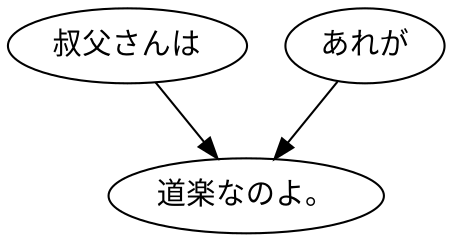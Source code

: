 digraph graph6736 {
	node0 [label="叔父さんは"];
	node1 [label="あれが"];
	node2 [label="道楽なのよ。"];
	node0 -> node2;
	node1 -> node2;
}
